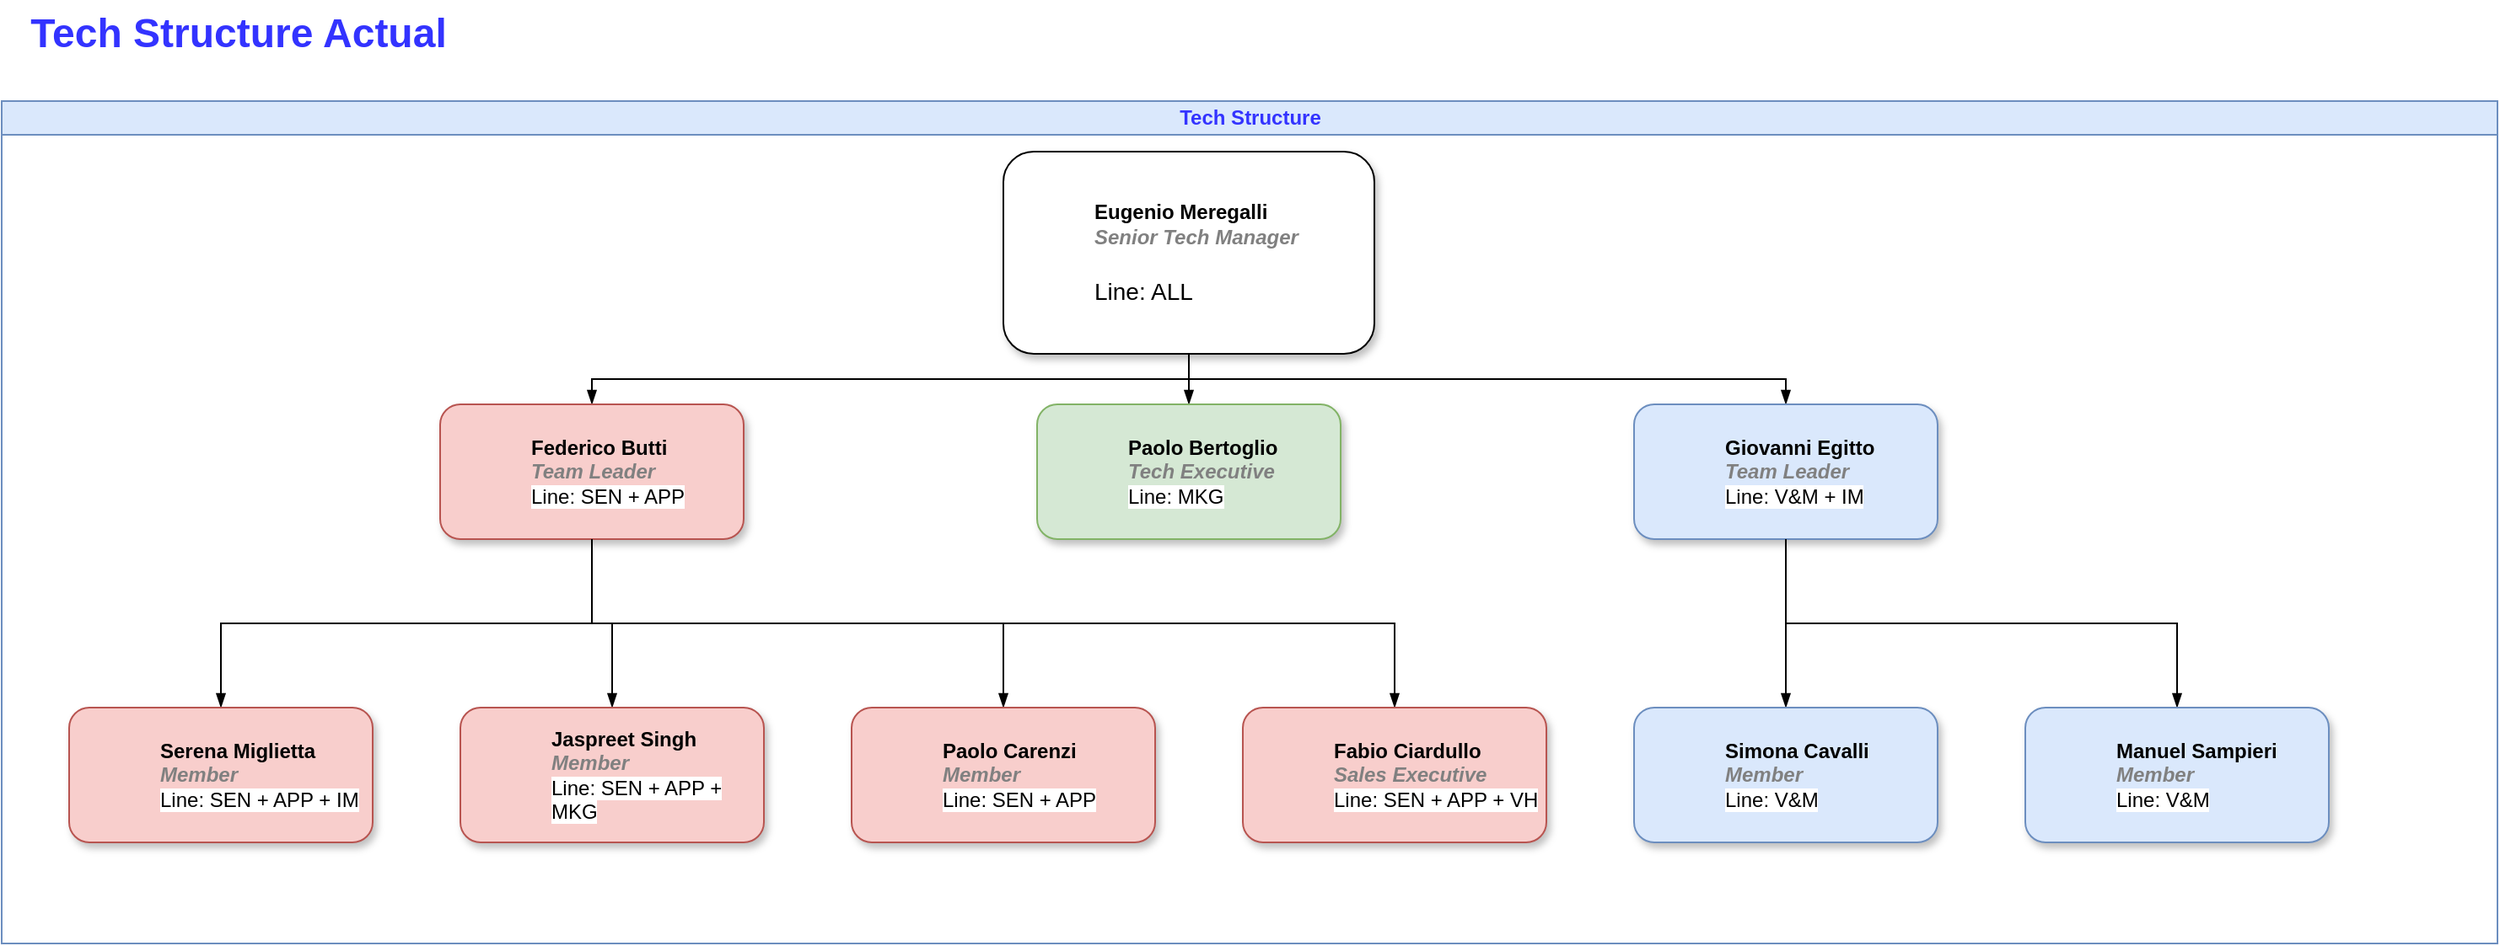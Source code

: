 <mxfile version="20.0.4" type="github" pages="4">
  <diagram id="prtHgNgQTEPvFCAcTncT" name="AS IS">
    <mxGraphModel dx="1662" dy="754" grid="1" gridSize="10" guides="1" tooltips="1" connect="1" arrows="1" fold="1" page="1" pageScale="1" pageWidth="827" pageHeight="1169" math="0" shadow="0">
      <root>
        <mxCell id="0" />
        <mxCell id="1" parent="0" />
        <mxCell id="dNxyNK7c78bLwvsdeMH5-11" value="Tech Structure" style="swimlane;html=1;startSize=20;horizontal=1;containerType=tree;glass=0;fillColor=#dae8fc;strokeColor=#6c8ebf;fontColor=#3333FF;" parent="1" vertex="1">
          <mxGeometry x="30" y="80" width="1480" height="500" as="geometry" />
        </mxCell>
        <UserObject label="%name%&lt;br&gt;&lt;i style=&quot;color: gray&quot;&gt;%position%&lt;br&gt;&lt;/i&gt;&lt;span style=&quot;font-family: , &amp;#34;blinkmacsystemfont&amp;#34; , &amp;#34;segoe ui variable&amp;#34; , &amp;#34;segoe ui&amp;#34; , , , &amp;#34;helvetica&amp;#34; , &amp;#34;arial&amp;#34; , sans-serif , &amp;#34;apple color emoji&amp;#34; , &amp;#34;segoe ui emoji&amp;#34; ; font-size: 14px ; font-weight: 400 ; background-color: rgb(255 , 255 , 255)&quot;&gt;&lt;br&gt;Line: %SupportLine%&lt;/span&gt;" name="Eugenio Meregalli" position="Senior Tech Manager" location="TECH" email="" placeholders="1" link="" SupportLine="ALL" id="dNxyNK7c78bLwvsdeMH5-12">
          <mxCell style="label;whiteSpace=wrap;html=1;rounded=1;glass=0;treeMoving=1;treeFolding=1;shadow=1;" parent="dNxyNK7c78bLwvsdeMH5-11" vertex="1">
            <mxGeometry x="594" y="30" width="220" height="120" as="geometry" />
          </mxCell>
        </UserObject>
        <mxCell id="dNxyNK7c78bLwvsdeMH5-13" value="" style="endArrow=blockThin;endFill=1;fontSize=11;edgeStyle=elbowEdgeStyle;elbow=vertical;rounded=0;" parent="dNxyNK7c78bLwvsdeMH5-11" source="dNxyNK7c78bLwvsdeMH5-12" target="dNxyNK7c78bLwvsdeMH5-14" edge="1">
          <mxGeometry relative="1" as="geometry" />
        </mxCell>
        <UserObject label="%name%&lt;br&gt;&lt;i style=&quot;color: gray&quot;&gt;%position%&lt;br&gt;&lt;/i&gt;&lt;font style=&quot;font-size: 12px&quot;&gt;&lt;span style=&quot;font-weight: 400 ; background-color: rgb(255 , 255 , 255)&quot;&gt;Line: &lt;/span&gt;&lt;span style=&quot;font-weight: 400 ; background-color: rgb(255 , 255 , 255)&quot;&gt;&lt;font style=&quot;font-size: 12px&quot;&gt;%SupportLine%&lt;/font&gt;&lt;/span&gt;&lt;/font&gt;" name="Federico Butti" position="Team Leader" location="TECH" email="" link="" SupportLine="SEN + APP" placeholders="1" id="dNxyNK7c78bLwvsdeMH5-14">
          <mxCell style="label;whiteSpace=wrap;html=1;rounded=1;glass=0;treeFolding=1;treeMoving=1;fillColor=#f8cecc;strokeColor=#b85450;shadow=1;" parent="dNxyNK7c78bLwvsdeMH5-11" vertex="1">
            <mxGeometry x="260" y="180" width="180" height="80" as="geometry" />
          </mxCell>
        </UserObject>
        <mxCell id="dNxyNK7c78bLwvsdeMH5-15" value="" style="endArrow=blockThin;endFill=1;fontSize=11;edgeStyle=elbowEdgeStyle;elbow=vertical;rounded=0;" parent="dNxyNK7c78bLwvsdeMH5-11" source="dNxyNK7c78bLwvsdeMH5-12" target="dNxyNK7c78bLwvsdeMH5-16" edge="1">
          <mxGeometry relative="1" as="geometry" />
        </mxCell>
        <UserObject label="%name%&lt;br&gt;&lt;i style=&quot;color: gray&quot;&gt;%position%&lt;br&gt;&lt;/i&gt;&lt;span style=&quot;font-weight: 400 ; background-color: rgb(255 , 255 , 255)&quot;&gt;Line:&amp;nbsp;&lt;/span&gt;&lt;span style=&quot;font-weight: 400 ; background-color: rgb(255 , 255 , 255)&quot;&gt;%SupportLine%&lt;/span&gt;" name="Giovanni Egitto" position="Team Leader" location="TECH" email="" link="" SupportLine="V&amp;M + IM" placeholders="1" id="dNxyNK7c78bLwvsdeMH5-16">
          <mxCell style="label;whiteSpace=wrap;html=1;rounded=1;glass=0;treeFolding=1;treeMoving=1;fillColor=#dae8fc;strokeColor=#6c8ebf;shadow=1;" parent="dNxyNK7c78bLwvsdeMH5-11" vertex="1">
            <mxGeometry x="968" y="180" width="180" height="80" as="geometry" />
          </mxCell>
        </UserObject>
        <mxCell id="dNxyNK7c78bLwvsdeMH5-17" value="" style="endArrow=blockThin;endFill=1;fontSize=11;edgeStyle=elbowEdgeStyle;elbow=vertical;rounded=0;" parent="dNxyNK7c78bLwvsdeMH5-11" source="dNxyNK7c78bLwvsdeMH5-12" target="dNxyNK7c78bLwvsdeMH5-18" edge="1">
          <mxGeometry relative="1" as="geometry" />
        </mxCell>
        <UserObject label="%name%&lt;br&gt;&lt;i style=&quot;color: gray&quot;&gt;%position%&lt;br&gt;&lt;/i&gt;&lt;span style=&quot;font-weight: 400 ; background-color: rgb(255 , 255 , 255)&quot;&gt;Line:&amp;nbsp;&lt;/span&gt;&lt;span style=&quot;font-weight: 400 ; background-color: rgb(255 , 255 , 255)&quot;&gt;%SupportLine%&lt;/span&gt;" name="Paolo Bertoglio" position="Tech Executive" location="TECH" email="" link="" SupportLine="MKG" placeholders="1" id="dNxyNK7c78bLwvsdeMH5-18">
          <mxCell style="label;whiteSpace=wrap;html=1;rounded=1;glass=0;fillColor=#d5e8d4;strokeColor=#82b366;shadow=1;" parent="dNxyNK7c78bLwvsdeMH5-11" vertex="1">
            <mxGeometry x="614" y="180" width="180" height="80" as="geometry" />
          </mxCell>
        </UserObject>
        <mxCell id="CyeVb8oGlmXGPLL4Kh8z-4" value="" style="endArrow=blockThin;endFill=1;fontSize=11;edgeStyle=elbowEdgeStyle;elbow=vertical;rounded=0;" parent="dNxyNK7c78bLwvsdeMH5-11" source="dNxyNK7c78bLwvsdeMH5-14" target="CyeVb8oGlmXGPLL4Kh8z-5" edge="1">
          <mxGeometry relative="1" as="geometry">
            <mxPoint x="410" y="230" as="sourcePoint" />
          </mxGeometry>
        </mxCell>
        <UserObject label="%name%&lt;br&gt;&lt;i style=&quot;color: gray&quot;&gt;%position%&lt;br&gt;&lt;/i&gt;&lt;font style=&quot;font-size: 12px&quot;&gt;&lt;span style=&quot;font-weight: 400 ; background-color: rgb(255 , 255 , 255)&quot;&gt;Line: &lt;/span&gt;&lt;span style=&quot;font-weight: 400 ; background-color: rgb(255 , 255 , 255)&quot;&gt;&lt;font style=&quot;font-size: 12px&quot;&gt;%SupportLine%&lt;/font&gt;&lt;/span&gt;&lt;/font&gt;" name="Jaspreet Singh" position="Member" location="TECH" email="" link="" SupportLine="SEN + APP + MKG" placeholders="1" id="CyeVb8oGlmXGPLL4Kh8z-5">
          <mxCell style="label;whiteSpace=wrap;html=1;rounded=1;glass=0;treeFolding=1;treeMoving=1;fillColor=#f8cecc;strokeColor=#b85450;shadow=1;" parent="dNxyNK7c78bLwvsdeMH5-11" vertex="1">
            <mxGeometry x="272" y="360" width="180" height="80" as="geometry" />
          </mxCell>
        </UserObject>
        <mxCell id="CyeVb8oGlmXGPLL4Kh8z-6" value="" style="endArrow=blockThin;endFill=1;fontSize=11;edgeStyle=elbowEdgeStyle;elbow=vertical;rounded=0;" parent="dNxyNK7c78bLwvsdeMH5-11" source="dNxyNK7c78bLwvsdeMH5-14" target="CyeVb8oGlmXGPLL4Kh8z-7" edge="1">
          <mxGeometry relative="1" as="geometry">
            <mxPoint x="410" y="230" as="sourcePoint" />
          </mxGeometry>
        </mxCell>
        <UserObject label="%name%&lt;br&gt;&lt;i style=&quot;color: gray&quot;&gt;%position%&lt;br&gt;&lt;/i&gt;&lt;font style=&quot;font-size: 12px&quot;&gt;&lt;span style=&quot;font-weight: 400 ; background-color: rgb(255 , 255 , 255)&quot;&gt;Line: &lt;/span&gt;&lt;span style=&quot;font-weight: 400 ; background-color: rgb(255 , 255 , 255)&quot;&gt;&lt;font style=&quot;font-size: 12px&quot;&gt;%SupportLine%&lt;/font&gt;&lt;/span&gt;&lt;/font&gt;" name="Serena Miglietta" position="Member" location="TECH" email="" link="" SupportLine="SEN + APP + IM" placeholders="1" id="CyeVb8oGlmXGPLL4Kh8z-7">
          <mxCell style="label;whiteSpace=wrap;html=1;rounded=1;glass=0;treeFolding=1;treeMoving=1;fillColor=#f8cecc;strokeColor=#b85450;shadow=1;" parent="dNxyNK7c78bLwvsdeMH5-11" vertex="1">
            <mxGeometry x="40" y="360" width="180" height="80" as="geometry" />
          </mxCell>
        </UserObject>
        <mxCell id="CyeVb8oGlmXGPLL4Kh8z-12" value="" style="endArrow=blockThin;endFill=1;fontSize=11;edgeStyle=elbowEdgeStyle;elbow=vertical;rounded=0;" parent="dNxyNK7c78bLwvsdeMH5-11" source="dNxyNK7c78bLwvsdeMH5-14" target="CyeVb8oGlmXGPLL4Kh8z-13" edge="1">
          <mxGeometry relative="1" as="geometry">
            <mxPoint x="410" y="230" as="sourcePoint" />
          </mxGeometry>
        </mxCell>
        <UserObject label="%name%&lt;br&gt;&lt;i style=&quot;color: gray&quot;&gt;%position%&lt;br&gt;&lt;/i&gt;&lt;font style=&quot;font-size: 12px&quot;&gt;&lt;span style=&quot;font-weight: 400 ; background-color: rgb(255 , 255 , 255)&quot;&gt;Line: &lt;/span&gt;&lt;span style=&quot;font-weight: 400 ; background-color: rgb(255 , 255 , 255)&quot;&gt;&lt;font style=&quot;font-size: 12px&quot;&gt;%SupportLine%&lt;/font&gt;&lt;/span&gt;&lt;/font&gt;" name="Paolo Carenzi" position="Member" location="TECH" email="" link="" SupportLine="SEN + APP" placeholders="1" id="CyeVb8oGlmXGPLL4Kh8z-13">
          <mxCell style="label;whiteSpace=wrap;html=1;rounded=1;glass=0;treeFolding=1;treeMoving=1;fillColor=#f8cecc;strokeColor=#b85450;shadow=1;" parent="dNxyNK7c78bLwvsdeMH5-11" vertex="1">
            <mxGeometry x="504" y="360" width="180" height="80" as="geometry" />
          </mxCell>
        </UserObject>
        <mxCell id="CyeVb8oGlmXGPLL4Kh8z-14" value="" style="endArrow=blockThin;endFill=1;fontSize=11;edgeStyle=elbowEdgeStyle;elbow=vertical;rounded=0;" parent="dNxyNK7c78bLwvsdeMH5-11" source="dNxyNK7c78bLwvsdeMH5-14" target="CyeVb8oGlmXGPLL4Kh8z-15" edge="1">
          <mxGeometry relative="1" as="geometry">
            <mxPoint x="410" y="230" as="sourcePoint" />
          </mxGeometry>
        </mxCell>
        <UserObject label="%name%&lt;br&gt;&lt;i style=&quot;color: gray&quot;&gt;%position%&lt;br&gt;&lt;/i&gt;&lt;font style=&quot;font-size: 12px&quot;&gt;&lt;span style=&quot;font-weight: 400 ; background-color: rgb(255 , 255 , 255)&quot;&gt;Line: &lt;/span&gt;&lt;span style=&quot;font-weight: 400 ; background-color: rgb(255 , 255 , 255)&quot;&gt;&lt;font style=&quot;font-size: 12px&quot;&gt;%SupportLine%&lt;/font&gt;&lt;/span&gt;&lt;/font&gt;" name="Fabio Ciardullo" position="Sales Executive" location="TECH" email="" link="" SupportLine="SEN + APP + VH" placeholders="1" id="CyeVb8oGlmXGPLL4Kh8z-15">
          <mxCell style="label;whiteSpace=wrap;html=1;rounded=1;glass=0;treeFolding=1;treeMoving=1;fillColor=#f8cecc;strokeColor=#b85450;shadow=1;" parent="dNxyNK7c78bLwvsdeMH5-11" vertex="1">
            <mxGeometry x="736" y="360" width="180" height="80" as="geometry" />
          </mxCell>
        </UserObject>
        <mxCell id="CyeVb8oGlmXGPLL4Kh8z-16" value="" style="endArrow=blockThin;endFill=1;fontSize=11;edgeStyle=elbowEdgeStyle;elbow=vertical;rounded=0;" parent="dNxyNK7c78bLwvsdeMH5-11" source="dNxyNK7c78bLwvsdeMH5-16" target="CyeVb8oGlmXGPLL4Kh8z-17" edge="1">
          <mxGeometry relative="1" as="geometry">
            <mxPoint x="410" y="230" as="sourcePoint" />
          </mxGeometry>
        </mxCell>
        <UserObject label="%name%&lt;br&gt;&lt;i style=&quot;color: gray&quot;&gt;%position%&lt;br&gt;&lt;/i&gt;&lt;span style=&quot;font-weight: 400 ; background-color: rgb(255 , 255 , 255)&quot;&gt;Line:&amp;nbsp;&lt;/span&gt;&lt;span style=&quot;font-weight: 400 ; background-color: rgb(255 , 255 , 255)&quot;&gt;%SupportLine%&lt;/span&gt;" name="Simona Cavalli" position="Member" location="TECH" email="" link="" SupportLine="V&amp;M" placeholders="1" id="CyeVb8oGlmXGPLL4Kh8z-17">
          <mxCell style="label;whiteSpace=wrap;html=1;rounded=1;glass=0;treeFolding=1;treeMoving=1;fillColor=#dae8fc;strokeColor=#6c8ebf;shadow=1;" parent="dNxyNK7c78bLwvsdeMH5-11" vertex="1">
            <mxGeometry x="968" y="360" width="180" height="80" as="geometry" />
          </mxCell>
        </UserObject>
        <mxCell id="CyeVb8oGlmXGPLL4Kh8z-18" value="" style="endArrow=blockThin;endFill=1;fontSize=11;edgeStyle=elbowEdgeStyle;elbow=vertical;rounded=0;" parent="dNxyNK7c78bLwvsdeMH5-11" source="dNxyNK7c78bLwvsdeMH5-16" target="CyeVb8oGlmXGPLL4Kh8z-19" edge="1">
          <mxGeometry relative="1" as="geometry">
            <mxPoint x="410" y="230" as="sourcePoint" />
          </mxGeometry>
        </mxCell>
        <UserObject label="%name%&lt;br&gt;&lt;i style=&quot;color: gray&quot;&gt;%position%&lt;br&gt;&lt;/i&gt;&lt;span style=&quot;font-weight: 400 ; background-color: rgb(255 , 255 , 255)&quot;&gt;Line:&amp;nbsp;&lt;/span&gt;&lt;span style=&quot;font-weight: 400 ; background-color: rgb(255 , 255 , 255)&quot;&gt;%SupportLine%&lt;/span&gt;" name="Manuel Sampieri" position="Member" location="TECH" email="" link="" SupportLine="V&amp;M" placeholders="1" id="CyeVb8oGlmXGPLL4Kh8z-19">
          <mxCell style="label;whiteSpace=wrap;html=1;rounded=1;glass=0;treeFolding=1;treeMoving=1;fillColor=#dae8fc;strokeColor=#6c8ebf;shadow=1;" parent="dNxyNK7c78bLwvsdeMH5-11" vertex="1">
            <mxGeometry x="1200" y="360" width="180" height="80" as="geometry" />
          </mxCell>
        </UserObject>
        <mxCell id="AqGIjzgZNf6zK04oClPv-1" value="Tech Structure Actual" style="text;strokeColor=none;fillColor=none;html=1;fontSize=24;fontStyle=1;verticalAlign=middle;align=center;fontColor=#3333FF;" parent="1" vertex="1">
          <mxGeometry x="50" y="20" width="240" height="40" as="geometry" />
        </mxCell>
      </root>
    </mxGraphModel>
  </diagram>
  <diagram name="January - 2021" id="NrDLZkLGvLAbwCEVd1RV">
    <mxGraphModel dx="1422" dy="762" grid="1" gridSize="10" guides="1" tooltips="1" connect="1" arrows="1" fold="1" page="1" pageScale="1.5" pageWidth="1654" pageHeight="1169" math="0" shadow="0">
      <root>
        <mxCell id="oaNLqm6Id40AhQp7kfjO-0" />
        <mxCell id="oaNLqm6Id40AhQp7kfjO-1" parent="oaNLqm6Id40AhQp7kfjO-0" />
        <mxCell id="oaNLqm6Id40AhQp7kfjO-2" value="Tech Structure" style="swimlane;html=1;startSize=20;horizontal=1;containerType=tree;glass=0;fillColor=#dae8fc;strokeColor=#6c8ebf;" parent="oaNLqm6Id40AhQp7kfjO-1" vertex="1">
          <mxGeometry x="40" y="85" width="2100" height="665" as="geometry">
            <mxRectangle x="30" y="85" width="120" height="20" as="alternateBounds" />
          </mxGeometry>
        </mxCell>
        <UserObject label="%name%&lt;br&gt;&lt;i style=&quot;color: gray&quot;&gt;%position%&lt;br&gt;&lt;/i&gt;&lt;span style=&quot;font-family: , &amp;#34;blinkmacsystemfont&amp;#34; , &amp;#34;segoe ui variable&amp;#34; , &amp;#34;segoe ui&amp;#34; , , , &amp;#34;helvetica&amp;#34; , &amp;#34;arial&amp;#34; , sans-serif , &amp;#34;apple color emoji&amp;#34; , &amp;#34;segoe ui emoji&amp;#34; ; font-size: 14px ; font-weight: 400 ; background-color: rgb(255 , 255 , 255)&quot;&gt;&lt;br&gt;Line: %SupportLine%&lt;/span&gt;" name="Eugenio Meregalli" position="Senior Tech Manager" location="TECH" email="" placeholders="1" link="" SupportLine="ALL" id="oaNLqm6Id40AhQp7kfjO-3">
          <mxCell style="label;whiteSpace=wrap;html=1;rounded=1;glass=0;treeMoving=1;treeFolding=1;shadow=1;" parent="oaNLqm6Id40AhQp7kfjO-2" vertex="1">
            <mxGeometry x="845" y="45" width="220" height="120" as="geometry" />
          </mxCell>
        </UserObject>
        <mxCell id="oaNLqm6Id40AhQp7kfjO-4" value="" style="endArrow=blockThin;endFill=1;fontSize=11;edgeStyle=elbowEdgeStyle;elbow=vertical;rounded=0;" parent="oaNLqm6Id40AhQp7kfjO-2" source="oaNLqm6Id40AhQp7kfjO-3" target="oaNLqm6Id40AhQp7kfjO-5" edge="1">
          <mxGeometry relative="1" as="geometry" />
        </mxCell>
        <UserObject label="%name%&lt;br&gt;&lt;i style=&quot;color: gray&quot;&gt;%position%&lt;br&gt;&lt;/i&gt;&lt;font style=&quot;font-size: 12px&quot;&gt;&lt;span style=&quot;font-weight: 400 ; background-color: rgb(255 , 255 , 255)&quot;&gt;Line: &lt;/span&gt;&lt;span style=&quot;font-weight: 400 ; background-color: rgb(255 , 255 , 255)&quot;&gt;&lt;font style=&quot;font-size: 12px&quot;&gt;%SupportLine%&lt;/font&gt;&lt;/span&gt;&lt;/font&gt;" name="Federico Butti" position="Team Leader" location="TECH" email="" link="" SupportLine="SEN + APP" placeholders="1" id="oaNLqm6Id40AhQp7kfjO-5">
          <mxCell style="label;whiteSpace=wrap;html=1;rounded=1;glass=0;treeFolding=1;treeMoving=1;fillColor=#f8cecc;strokeColor=#b85450;shadow=1;" parent="oaNLqm6Id40AhQp7kfjO-2" vertex="1">
            <mxGeometry x="390" y="205" width="180" height="80" as="geometry" />
          </mxCell>
        </UserObject>
        <mxCell id="oaNLqm6Id40AhQp7kfjO-6" value="" style="endArrow=blockThin;endFill=1;fontSize=11;edgeStyle=elbowEdgeStyle;elbow=vertical;rounded=0;" parent="oaNLqm6Id40AhQp7kfjO-2" source="oaNLqm6Id40AhQp7kfjO-3" target="oaNLqm6Id40AhQp7kfjO-7" edge="1">
          <mxGeometry relative="1" as="geometry" />
        </mxCell>
        <mxCell id="OHJS_ohoaWlkK6GeMSMR-2" style="edgeStyle=orthogonalEdgeStyle;rounded=0;orthogonalLoop=1;jettySize=auto;html=1;exitX=0.5;exitY=1;exitDx=0;exitDy=0;entryX=0.5;entryY=0;entryDx=0;entryDy=0;" parent="oaNLqm6Id40AhQp7kfjO-2" source="oaNLqm6Id40AhQp7kfjO-7" target="OHJS_ohoaWlkK6GeMSMR-1" edge="1">
          <mxGeometry relative="1" as="geometry" />
        </mxCell>
        <mxCell id="OHJS_ohoaWlkK6GeMSMR-3" style="edgeStyle=orthogonalEdgeStyle;rounded=0;orthogonalLoop=1;jettySize=auto;html=1;" parent="oaNLqm6Id40AhQp7kfjO-2" source="oaNLqm6Id40AhQp7kfjO-7" target="OHJS_ohoaWlkK6GeMSMR-0" edge="1">
          <mxGeometry relative="1" as="geometry" />
        </mxCell>
        <UserObject label="%name%&lt;br&gt;&lt;i style=&quot;color: gray&quot;&gt;%position%&lt;br&gt;&lt;/i&gt;&lt;span style=&quot;font-weight: 400 ; background-color: rgb(255 , 255 , 255)&quot;&gt;Line:&amp;nbsp;&lt;/span&gt;&lt;span style=&quot;font-weight: 400 ; background-color: rgb(255 , 255 , 255)&quot;&gt;%SupportLine%&lt;/span&gt;" name="Giovanni Egitto" position="Team Leader" location="TECH" email="" link="" SupportLine="V&amp;M + IM" placeholders="1" id="oaNLqm6Id40AhQp7kfjO-7">
          <mxCell style="label;whiteSpace=wrap;html=1;rounded=1;glass=0;treeFolding=1;treeMoving=1;fillColor=#dae8fc;strokeColor=#6c8ebf;shadow=1;" parent="oaNLqm6Id40AhQp7kfjO-2" vertex="1">
            <mxGeometry x="1220" y="205" width="180" height="80" as="geometry" />
          </mxCell>
        </UserObject>
        <mxCell id="oaNLqm6Id40AhQp7kfjO-8" value="" style="endArrow=blockThin;endFill=1;fontSize=11;edgeStyle=elbowEdgeStyle;elbow=vertical;rounded=0;" parent="oaNLqm6Id40AhQp7kfjO-2" source="oaNLqm6Id40AhQp7kfjO-3" target="oaNLqm6Id40AhQp7kfjO-9" edge="1">
          <mxGeometry relative="1" as="geometry" />
        </mxCell>
        <UserObject label="%name%&lt;br&gt;&lt;i style=&quot;color: gray&quot;&gt;%position%&lt;br&gt;&lt;/i&gt;&lt;span style=&quot;font-weight: 400 ; background-color: rgb(255 , 255 , 255)&quot;&gt;Line:&amp;nbsp;&lt;/span&gt;&lt;span style=&quot;font-weight: 400 ; background-color: rgb(255 , 255 , 255)&quot;&gt;%SupportLine%&lt;/span&gt;" name="Paolo Bertoglio" position="Tech Executive" location="TECH" email="" link="" SupportLine="MKG" placeholders="1" id="oaNLqm6Id40AhQp7kfjO-9">
          <mxCell style="label;whiteSpace=wrap;html=1;rounded=1;glass=0;fillColor=#d5e8d4;strokeColor=#82b366;shadow=1;" parent="oaNLqm6Id40AhQp7kfjO-2" vertex="1">
            <mxGeometry x="865" y="335" width="180" height="80" as="geometry" />
          </mxCell>
        </UserObject>
        <mxCell id="oaNLqm6Id40AhQp7kfjO-10" value="" style="endArrow=blockThin;endFill=1;fontSize=11;edgeStyle=elbowEdgeStyle;elbow=vertical;rounded=0;" parent="oaNLqm6Id40AhQp7kfjO-2" source="oaNLqm6Id40AhQp7kfjO-5" target="oaNLqm6Id40AhQp7kfjO-11" edge="1">
          <mxGeometry relative="1" as="geometry">
            <mxPoint x="410" y="230" as="sourcePoint" />
          </mxGeometry>
        </mxCell>
        <UserObject label="%name%&lt;br&gt;&lt;i style=&quot;color: gray&quot;&gt;%position%&lt;br&gt;&lt;/i&gt;&lt;font style=&quot;font-size: 12px&quot;&gt;&lt;span style=&quot;font-weight: 400 ; background-color: rgb(255 , 255 , 255)&quot;&gt;Line: &lt;/span&gt;&lt;span style=&quot;font-weight: 400 ; background-color: rgb(255 , 255 , 255)&quot;&gt;&lt;font style=&quot;font-size: 12px&quot;&gt;%SupportLine%&lt;/font&gt;&lt;/span&gt;&lt;/font&gt;" name="Jaspreet Singh" position="Member" location="TECH" email="" link="" SupportLine="APPLI + AUTO" placeholders="1" id="oaNLqm6Id40AhQp7kfjO-11">
          <mxCell style="label;whiteSpace=wrap;html=1;rounded=1;glass=0;treeFolding=1;treeMoving=1;fillColor=#f8cecc;strokeColor=#b85450;shadow=1;" parent="oaNLqm6Id40AhQp7kfjO-2" vertex="1">
            <mxGeometry x="450" y="555" width="180" height="80" as="geometry" />
          </mxCell>
        </UserObject>
        <mxCell id="oaNLqm6Id40AhQp7kfjO-12" value="" style="endArrow=blockThin;endFill=1;fontSize=11;edgeStyle=elbowEdgeStyle;elbow=vertical;rounded=0;exitX=0.5;exitY=1;exitDx=0;exitDy=0;" parent="oaNLqm6Id40AhQp7kfjO-2" source="oaNLqm6Id40AhQp7kfjO-5" target="oaNLqm6Id40AhQp7kfjO-13" edge="1">
          <mxGeometry relative="1" as="geometry">
            <mxPoint x="410" y="230" as="sourcePoint" />
          </mxGeometry>
        </mxCell>
        <UserObject label="%name%&lt;br&gt;&lt;i style=&quot;color: gray&quot;&gt;%position%&lt;br&gt;&lt;/i&gt;&lt;font style=&quot;font-size: 12px&quot;&gt;&lt;span style=&quot;font-weight: 400 ; background-color: rgb(255 , 255 , 255)&quot;&gt;Line: &lt;/span&gt;&lt;span style=&quot;font-weight: 400 ; background-color: rgb(255 , 255 , 255)&quot;&gt;&lt;font style=&quot;font-size: 12px&quot;&gt;%SupportLine%&lt;/font&gt;&lt;/span&gt;&lt;/font&gt;" name="Serena Miglietta" position="Member" location="TECH" email="" link="" SupportLine="SEN + APP" placeholders="1" id="oaNLqm6Id40AhQp7kfjO-13">
          <mxCell style="label;whiteSpace=wrap;html=1;rounded=1;glass=0;treeFolding=1;treeMoving=1;fillColor=#f8cecc;strokeColor=#b85450;shadow=1;" parent="oaNLqm6Id40AhQp7kfjO-2" vertex="1">
            <mxGeometry x="30" y="555" width="180" height="80" as="geometry" />
          </mxCell>
        </UserObject>
        <mxCell id="oaNLqm6Id40AhQp7kfjO-14" value="" style="endArrow=blockThin;endFill=1;fontSize=11;edgeStyle=elbowEdgeStyle;elbow=vertical;rounded=0;exitX=0.5;exitY=1;exitDx=0;exitDy=0;" parent="oaNLqm6Id40AhQp7kfjO-2" source="oaNLqm6Id40AhQp7kfjO-5" target="oaNLqm6Id40AhQp7kfjO-15" edge="1">
          <mxGeometry relative="1" as="geometry">
            <mxPoint x="410" y="230" as="sourcePoint" />
          </mxGeometry>
        </mxCell>
        <UserObject label="%name%&lt;br&gt;&lt;i style=&quot;color: gray&quot;&gt;%position%&lt;br&gt;&lt;/i&gt;&lt;font style=&quot;font-size: 12px&quot;&gt;&lt;span style=&quot;font-weight: 400 ; background-color: rgb(255 , 255 , 255)&quot;&gt;Line: &lt;/span&gt;&lt;span style=&quot;font-weight: 400 ; background-color: rgb(255 , 255 , 255)&quot;&gt;&lt;font style=&quot;font-size: 12px&quot;&gt;%SupportLine%&lt;/font&gt;&lt;/span&gt;&lt;/font&gt;" name="Paolo Carenzi" position="Member" location="TECH" email="" link="" SupportLine="SEN + APP" placeholders="1" id="oaNLqm6Id40AhQp7kfjO-15">
          <mxCell style="label;whiteSpace=wrap;html=1;rounded=1;glass=0;treeFolding=1;treeMoving=1;fillColor=#f8cecc;strokeColor=#b85450;shadow=1;" parent="oaNLqm6Id40AhQp7kfjO-2" vertex="1">
            <mxGeometry x="239" y="555" width="180" height="80" as="geometry" />
          </mxCell>
        </UserObject>
        <mxCell id="oaNLqm6Id40AhQp7kfjO-16" value="" style="endArrow=blockThin;endFill=1;fontSize=11;edgeStyle=elbowEdgeStyle;elbow=vertical;rounded=0;" parent="oaNLqm6Id40AhQp7kfjO-2" source="oaNLqm6Id40AhQp7kfjO-5" target="oaNLqm6Id40AhQp7kfjO-17" edge="1">
          <mxGeometry relative="1" as="geometry">
            <mxPoint x="410" y="230" as="sourcePoint" />
          </mxGeometry>
        </mxCell>
        <UserObject label="%name%&lt;br&gt;&lt;i style=&quot;color: gray&quot;&gt;%position%&lt;br&gt;&lt;/i&gt;&lt;font style=&quot;font-size: 12px&quot;&gt;&lt;span style=&quot;font-weight: 400 ; background-color: rgb(255 , 255 , 255)&quot;&gt;Line: &lt;/span&gt;&lt;span style=&quot;font-weight: 400 ; background-color: rgb(255 , 255 , 255)&quot;&gt;&lt;font style=&quot;font-size: 12px&quot;&gt;%SupportLine%&lt;/font&gt;&lt;/span&gt;&lt;/font&gt;" name="Fabio Ciardullo" position="Tech Executive" location="TECH" email="" link="" SupportLine="SEN + APP + VH" placeholders="1" id="oaNLqm6Id40AhQp7kfjO-17">
          <mxCell style="label;whiteSpace=wrap;html=1;rounded=1;glass=0;treeFolding=1;treeMoving=1;fillColor=#f8cecc;strokeColor=#b85450;shadow=1;align=left;labelPosition=center;verticalLabelPosition=middle;verticalAlign=middle;spacingLeft=20;" parent="oaNLqm6Id40AhQp7kfjO-2" vertex="1">
            <mxGeometry x="685" y="553.75" width="180" height="80" as="geometry" />
          </mxCell>
        </UserObject>
        <mxCell id="oaNLqm6Id40AhQp7kfjO-18" value="" style="endArrow=blockThin;endFill=1;fontSize=11;edgeStyle=elbowEdgeStyle;elbow=vertical;rounded=0;" parent="oaNLqm6Id40AhQp7kfjO-2" source="oaNLqm6Id40AhQp7kfjO-7" target="oaNLqm6Id40AhQp7kfjO-19" edge="1">
          <mxGeometry relative="1" as="geometry">
            <mxPoint x="410" y="230" as="sourcePoint" />
          </mxGeometry>
        </mxCell>
        <UserObject label="%name%&lt;br&gt;&lt;i style=&quot;color: gray&quot;&gt;%position%&lt;br&gt;&lt;/i&gt;&lt;span style=&quot;font-weight: 400 ; background-color: rgb(255 , 255 , 255)&quot;&gt;Line:&amp;nbsp;&lt;/span&gt;&lt;span style=&quot;font-weight: 400 ; background-color: rgb(255 , 255 , 255)&quot;&gt;%SupportLine%&lt;/span&gt;" name="Simona Cavalli" position="Member" location="TECH" email="" link="" SupportLine="Vision + HPM" placeholders="1" id="oaNLqm6Id40AhQp7kfjO-19">
          <mxCell style="label;whiteSpace=wrap;html=1;rounded=1;glass=0;treeFolding=1;treeMoving=1;fillColor=#dae8fc;strokeColor=#6c8ebf;shadow=1;" parent="oaNLqm6Id40AhQp7kfjO-2" vertex="1">
            <mxGeometry x="1060" y="552.5" width="185" height="82.5" as="geometry" />
          </mxCell>
        </UserObject>
        <UserObject label="%name%&lt;br&gt;&lt;i style=&quot;color: gray&quot;&gt;%position%&lt;br&gt;&lt;/i&gt;&lt;span style=&quot;font-weight: 400 ; background-color: rgb(255 , 255 , 255)&quot;&gt;Line:&amp;nbsp;&lt;/span&gt;&lt;span style=&quot;font-weight: 400 ; background-color: rgb(255 , 255 , 255)&quot;&gt;%SupportLine%&lt;/span&gt;" name="Manuel Sampieri" position="Member" location="TECH" email="" link="" SupportLine="Vision" placeholders="1" id="oaNLqm6Id40AhQp7kfjO-21">
          <mxCell style="label;whiteSpace=wrap;html=1;rounded=1;glass=0;treeFolding=1;treeMoving=1;fillColor=#dae8fc;strokeColor=#6c8ebf;shadow=1;" parent="oaNLqm6Id40AhQp7kfjO-2" vertex="1">
            <mxGeometry x="1283" y="555" width="180" height="80" as="geometry" />
          </mxCell>
        </UserObject>
        <mxCell id="mylN2vnGyu_a2ICeeERr-9" style="edgeStyle=orthogonalEdgeStyle;rounded=0;orthogonalLoop=1;jettySize=auto;html=1;fontSize=12;exitX=0.5;exitY=1;exitDx=0;exitDy=0;" parent="oaNLqm6Id40AhQp7kfjO-2" source="oaNLqm6Id40AhQp7kfjO-7" target="oaNLqm6Id40AhQp7kfjO-21" edge="1">
          <mxGeometry relative="1" as="geometry" />
        </mxCell>
        <UserObject label="%name%&lt;br&gt;&lt;i style=&quot;color: gray&quot;&gt;%position%&lt;br&gt;&lt;/i&gt;&lt;span style=&quot;font-weight: 400 ; background-color: rgb(255 , 255 , 255)&quot;&gt;Line:&amp;nbsp;&lt;/span&gt;&lt;span style=&quot;font-weight: 400 ; background-color: rgb(255 , 255 , 255)&quot;&gt;%SupportLine%&lt;/span&gt;" name="New" position="Member" location="TECH" email="" link="" SupportLine="Vision" placeholders="1" id="OHJS_ohoaWlkK6GeMSMR-0">
          <mxCell style="label;whiteSpace=wrap;html=1;rounded=1;glass=0;treeFolding=1;treeMoving=1;fillColor=#fff2cc;strokeColor=#d6b656;shadow=1;fontColor=#000000;" parent="oaNLqm6Id40AhQp7kfjO-2" vertex="1">
            <mxGeometry x="1700" y="555" width="180" height="80" as="geometry" />
          </mxCell>
        </UserObject>
        <UserObject label="%name%&lt;br&gt;&lt;i style=&quot;color: gray&quot;&gt;%position%&lt;br&gt;&lt;/i&gt;&lt;span style=&quot;font-weight: 400 ; background-color: rgb(255 , 255 , 255)&quot;&gt;Line:&amp;nbsp;&lt;/span&gt;&lt;span style=&quot;font-weight: 400 ; background-color: rgb(255 , 255 , 255)&quot;&gt;%SupportLine%&lt;/span&gt;" name="New" position="Member" location="TECH" email="" link="" SupportLine="Vision" placeholders="1" id="OHJS_ohoaWlkK6GeMSMR-1">
          <mxCell style="label;whiteSpace=wrap;html=1;rounded=1;glass=0;treeFolding=1;treeMoving=1;fillColor=#fff2cc;strokeColor=#d6b656;shadow=1;fontColor=#000000;" parent="oaNLqm6Id40AhQp7kfjO-2" vertex="1">
            <mxGeometry x="1500" y="555" width="180" height="80" as="geometry" />
          </mxCell>
        </UserObject>
        <mxCell id="qdMh3dPk9ewnLGr1pGxn-0" value="Tech Structure idea" style="text;strokeColor=none;fillColor=none;html=1;fontSize=24;fontStyle=1;verticalAlign=middle;align=center;fontColor=#3333FF;" parent="oaNLqm6Id40AhQp7kfjO-1" vertex="1">
          <mxGeometry x="50" y="20" width="240" height="40" as="geometry" />
        </mxCell>
        <UserObject label="%name%&lt;br&gt;&lt;i style=&quot;color: gray&quot;&gt;%position%&lt;br&gt;&lt;/i&gt;&lt;span style=&quot;font-weight: 400 ; background-color: rgb(255 , 255 , 255)&quot;&gt;Line:&amp;nbsp;&lt;/span&gt;&lt;span style=&quot;font-weight: 400 ; background-color: rgb(255 , 255 , 255)&quot;&gt;%SupportLine%&lt;/span&gt;" name="New" position="Member" location="TECH" email="" link="" SupportLine="Vision" placeholders="1" id="aGIakuPbkwi47S_4C-Ci-2">
          <mxCell style="label;whiteSpace=wrap;html=1;rounded=1;glass=0;treeFolding=1;treeMoving=1;fillColor=#fff2cc;strokeColor=#d6b656;shadow=1;fontColor=#000000;" parent="oaNLqm6Id40AhQp7kfjO-1" vertex="1">
            <mxGeometry x="1940" y="640" width="180" height="80" as="geometry" />
          </mxCell>
        </UserObject>
        <mxCell id="aGIakuPbkwi47S_4C-Ci-3" value="" style="endArrow=blockThin;endFill=1;fontSize=11;edgeStyle=elbowEdgeStyle;elbow=vertical;rounded=0;" parent="oaNLqm6Id40AhQp7kfjO-1" source="oaNLqm6Id40AhQp7kfjO-1" target="aGIakuPbkwi47S_4C-Ci-2" edge="1">
          <mxGeometry relative="1" as="geometry">
            <mxPoint x="1660" y="500" as="sourcePoint" />
            <mxPoint x="1830" y="640" as="targetPoint" />
          </mxGeometry>
        </mxCell>
        <mxCell id="aGIakuPbkwi47S_4C-Ci-6" style="edgeStyle=orthogonalEdgeStyle;rounded=0;orthogonalLoop=1;jettySize=auto;html=1;exitX=0.5;exitY=1;exitDx=0;exitDy=0;" parent="oaNLqm6Id40AhQp7kfjO-1" source="oaNLqm6Id40AhQp7kfjO-7" target="aGIakuPbkwi47S_4C-Ci-2" edge="1">
          <mxGeometry relative="1" as="geometry" />
        </mxCell>
      </root>
    </mxGraphModel>
  </diagram>
  <diagram name="FY-2022 - !H" id="ZM5fa7YmxKRSMkI19Rrs">
    <mxGraphModel dx="2062" dy="887" grid="1" gridSize="10" guides="1" tooltips="1" connect="1" arrows="1" fold="1" page="1" pageScale="1.5" pageWidth="1654" pageHeight="1169" math="0" shadow="0">
      <root>
        <mxCell id="aZdlIUR2iYrZKvGYE1C7-0" />
        <mxCell id="aZdlIUR2iYrZKvGYE1C7-1" parent="aZdlIUR2iYrZKvGYE1C7-0" />
        <mxCell id="aZdlIUR2iYrZKvGYE1C7-2" value="Tech Structure" style="swimlane;html=1;startSize=20;horizontal=1;containerType=tree;glass=0;fillColor=#dae8fc;strokeColor=#6c8ebf;" parent="aZdlIUR2iYrZKvGYE1C7-1" vertex="1">
          <mxGeometry x="60" y="110" width="2100" height="665" as="geometry">
            <mxRectangle x="30" y="85" width="120" height="20" as="alternateBounds" />
          </mxGeometry>
        </mxCell>
        <UserObject label="%name%&lt;br&gt;&lt;i style=&quot;color: gray&quot;&gt;%position%&lt;br&gt;&lt;/i&gt;&lt;span style=&quot;font-family: , &amp;#34;blinkmacsystemfont&amp;#34; , &amp;#34;segoe ui variable&amp;#34; , &amp;#34;segoe ui&amp;#34; , , , &amp;#34;helvetica&amp;#34; , &amp;#34;arial&amp;#34; , sans-serif , &amp;#34;apple color emoji&amp;#34; , &amp;#34;segoe ui emoji&amp;#34; ; font-size: 14px ; font-weight: 400 ; background-color: rgb(255 , 255 , 255)&quot;&gt;&lt;br&gt;Line: %SupportLine%&lt;/span&gt;" name="Eugenio Meregalli" position="Senior Tech Manager" location="TECH" email="" placeholders="1" link="" SupportLine="ALL" id="aZdlIUR2iYrZKvGYE1C7-3">
          <mxCell style="label;whiteSpace=wrap;html=1;rounded=1;glass=0;treeMoving=1;treeFolding=1;shadow=1;" parent="aZdlIUR2iYrZKvGYE1C7-2" vertex="1">
            <mxGeometry x="845" y="45" width="220" height="120" as="geometry" />
          </mxCell>
        </UserObject>
        <mxCell id="aZdlIUR2iYrZKvGYE1C7-4" value="" style="endArrow=blockThin;endFill=1;fontSize=11;edgeStyle=elbowEdgeStyle;elbow=vertical;rounded=0;" parent="aZdlIUR2iYrZKvGYE1C7-2" source="aZdlIUR2iYrZKvGYE1C7-3" target="aZdlIUR2iYrZKvGYE1C7-5" edge="1">
          <mxGeometry relative="1" as="geometry" />
        </mxCell>
        <UserObject label="%name%&lt;br&gt;&lt;i style=&quot;color: gray&quot;&gt;%position%&lt;br&gt;&lt;/i&gt;&lt;font style=&quot;font-size: 12px&quot;&gt;&lt;span style=&quot;font-weight: 400 ; background-color: rgb(255 , 255 , 255)&quot;&gt;Line: &lt;/span&gt;&lt;span style=&quot;font-weight: 400 ; background-color: rgb(255 , 255 , 255)&quot;&gt;&lt;font style=&quot;font-size: 12px&quot;&gt;%SupportLine%&lt;/font&gt;&lt;/span&gt;&lt;/font&gt;" name="Federico Butti" position="Team Leader" location="TECH" email="" link="" SupportLine="SEN + APP" placeholders="1" id="aZdlIUR2iYrZKvGYE1C7-5">
          <mxCell style="label;whiteSpace=wrap;html=1;rounded=1;glass=0;treeFolding=1;treeMoving=1;fillColor=#f8cecc;strokeColor=#b85450;shadow=1;" parent="aZdlIUR2iYrZKvGYE1C7-2" vertex="1">
            <mxGeometry x="390" y="205" width="180" height="80" as="geometry" />
          </mxCell>
        </UserObject>
        <mxCell id="aZdlIUR2iYrZKvGYE1C7-6" value="" style="endArrow=blockThin;endFill=1;fontSize=11;edgeStyle=elbowEdgeStyle;elbow=vertical;rounded=0;" parent="aZdlIUR2iYrZKvGYE1C7-2" source="aZdlIUR2iYrZKvGYE1C7-3" target="aZdlIUR2iYrZKvGYE1C7-9" edge="1">
          <mxGeometry relative="1" as="geometry" />
        </mxCell>
        <mxCell id="aZdlIUR2iYrZKvGYE1C7-7" style="edgeStyle=orthogonalEdgeStyle;rounded=0;orthogonalLoop=1;jettySize=auto;html=1;exitX=0.5;exitY=1;exitDx=0;exitDy=0;entryX=0.5;entryY=0;entryDx=0;entryDy=0;" parent="aZdlIUR2iYrZKvGYE1C7-2" source="aZdlIUR2iYrZKvGYE1C7-9" target="aZdlIUR2iYrZKvGYE1C7-25" edge="1">
          <mxGeometry relative="1" as="geometry" />
        </mxCell>
        <mxCell id="aZdlIUR2iYrZKvGYE1C7-8" style="edgeStyle=orthogonalEdgeStyle;rounded=0;orthogonalLoop=1;jettySize=auto;html=1;exitX=0.5;exitY=1;exitDx=0;exitDy=0;" parent="aZdlIUR2iYrZKvGYE1C7-2" source="aZdlIUR2iYrZKvGYE1C7-9" target="aZdlIUR2iYrZKvGYE1C7-24" edge="1">
          <mxGeometry relative="1" as="geometry" />
        </mxCell>
        <UserObject label="%name%&lt;br&gt;&lt;i style=&quot;color: gray&quot;&gt;%position%&lt;br&gt;&lt;/i&gt;&lt;span style=&quot;font-weight: 400 ; background-color: rgb(255 , 255 , 255)&quot;&gt;Line:&amp;nbsp;&lt;/span&gt;&lt;span style=&quot;font-weight: 400 ; background-color: rgb(255 , 255 , 255)&quot;&gt;%SupportLine%&lt;/span&gt;" name="Giovanni Egitto" position="Team Leader" location="TECH" email="" link="" SupportLine="V&amp;M + IM" placeholders="1" id="aZdlIUR2iYrZKvGYE1C7-9">
          <mxCell style="label;whiteSpace=wrap;html=1;rounded=1;glass=0;treeFolding=1;treeMoving=1;fillColor=#dae8fc;strokeColor=#6c8ebf;shadow=1;" parent="aZdlIUR2iYrZKvGYE1C7-2" vertex="1">
            <mxGeometry x="1280" y="300" width="180" height="80" as="geometry" />
          </mxCell>
        </UserObject>
        <mxCell id="aZdlIUR2iYrZKvGYE1C7-10" value="" style="endArrow=blockThin;endFill=1;fontSize=11;edgeStyle=elbowEdgeStyle;elbow=vertical;rounded=0;" parent="aZdlIUR2iYrZKvGYE1C7-2" source="aZdlIUR2iYrZKvGYE1C7-3" target="aZdlIUR2iYrZKvGYE1C7-11" edge="1">
          <mxGeometry relative="1" as="geometry" />
        </mxCell>
        <UserObject label="%name%&lt;br&gt;&lt;i style=&quot;color: gray&quot;&gt;%position%&lt;br&gt;&lt;/i&gt;&lt;span style=&quot;font-weight: 400 ; background-color: rgb(255 , 255 , 255)&quot;&gt;Line:&amp;nbsp;&lt;/span&gt;&lt;span style=&quot;font-weight: 400 ; background-color: rgb(255 , 255 , 255)&quot;&gt;%SupportLine%&lt;/span&gt;" name="Sebastiano Panfili" position="Member" location="TECH" email="" link="" SupportLine="MKG" placeholders="1" id="aZdlIUR2iYrZKvGYE1C7-11">
          <mxCell style="label;whiteSpace=wrap;html=1;rounded=1;glass=0;fillColor=#d5e8d4;strokeColor=#82b366;shadow=1;" parent="aZdlIUR2iYrZKvGYE1C7-2" vertex="1">
            <mxGeometry x="865" y="555" width="180" height="80" as="geometry" />
          </mxCell>
        </UserObject>
        <mxCell id="aZdlIUR2iYrZKvGYE1C7-12" value="" style="endArrow=blockThin;endFill=1;fontSize=11;edgeStyle=elbowEdgeStyle;elbow=vertical;rounded=0;" parent="aZdlIUR2iYrZKvGYE1C7-2" source="aZdlIUR2iYrZKvGYE1C7-5" target="aZdlIUR2iYrZKvGYE1C7-13" edge="1">
          <mxGeometry relative="1" as="geometry">
            <mxPoint x="410" y="230" as="sourcePoint" />
          </mxGeometry>
        </mxCell>
        <UserObject label="%name%&lt;br&gt;&lt;i style=&quot;color: gray&quot;&gt;%position%&lt;br&gt;&lt;/i&gt;&lt;font style=&quot;font-size: 12px&quot;&gt;&lt;span style=&quot;font-weight: 400 ; background-color: rgb(255 , 255 , 255)&quot;&gt;Line: &lt;/span&gt;&lt;span style=&quot;font-weight: 400 ; background-color: rgb(255 , 255 , 255)&quot;&gt;&lt;font style=&quot;font-size: 12px&quot;&gt;%SupportLine%&lt;/font&gt;&lt;/span&gt;&lt;/font&gt;" name="Jaspreet Singh" position="Member" location="TECH" email="" link="" SupportLine="APPLI + AUTO" placeholders="1" id="aZdlIUR2iYrZKvGYE1C7-13">
          <mxCell style="label;whiteSpace=wrap;html=1;rounded=1;glass=0;treeFolding=1;treeMoving=1;fillColor=#f8cecc;strokeColor=#b85450;shadow=1;" parent="aZdlIUR2iYrZKvGYE1C7-2" vertex="1">
            <mxGeometry x="443" y="553.75" width="180" height="80" as="geometry" />
          </mxCell>
        </UserObject>
        <mxCell id="aZdlIUR2iYrZKvGYE1C7-16" value="" style="endArrow=blockThin;endFill=1;fontSize=11;edgeStyle=elbowEdgeStyle;elbow=vertical;rounded=0;exitX=0.5;exitY=1;exitDx=0;exitDy=0;" parent="aZdlIUR2iYrZKvGYE1C7-2" source="aZdlIUR2iYrZKvGYE1C7-5" target="aZdlIUR2iYrZKvGYE1C7-17" edge="1">
          <mxGeometry relative="1" as="geometry">
            <mxPoint x="410" y="230" as="sourcePoint" />
          </mxGeometry>
        </mxCell>
        <UserObject label="%name%&lt;br&gt;&lt;i style=&quot;color: gray&quot;&gt;%position%&lt;br&gt;&lt;/i&gt;&lt;font style=&quot;font-size: 12px&quot;&gt;&lt;span style=&quot;font-weight: 400 ; background-color: rgb(255 , 255 , 255)&quot;&gt;Line: &lt;/span&gt;&lt;span style=&quot;font-weight: 400 ; background-color: rgb(255 , 255 , 255)&quot;&gt;&lt;font style=&quot;font-size: 12px&quot;&gt;%SupportLine%&lt;/font&gt;&lt;/span&gt;&lt;/font&gt;" name="Paolo Carenzi" position="Member" location="TECH" email="" link="" SupportLine="SEN + APP" placeholders="1" id="aZdlIUR2iYrZKvGYE1C7-17">
          <mxCell style="label;whiteSpace=wrap;html=1;rounded=1;glass=0;treeFolding=1;treeMoving=1;fillColor=#f8cecc;strokeColor=#b85450;shadow=1;" parent="aZdlIUR2iYrZKvGYE1C7-2" vertex="1">
            <mxGeometry x="10" y="553.75" width="180" height="80" as="geometry" />
          </mxCell>
        </UserObject>
        <mxCell id="aZdlIUR2iYrZKvGYE1C7-18" value="" style="endArrow=blockThin;endFill=1;fontSize=11;edgeStyle=elbowEdgeStyle;elbow=vertical;rounded=0;" parent="aZdlIUR2iYrZKvGYE1C7-2" source="aZdlIUR2iYrZKvGYE1C7-5" target="aZdlIUR2iYrZKvGYE1C7-19" edge="1">
          <mxGeometry relative="1" as="geometry">
            <mxPoint x="410" y="230" as="sourcePoint" />
          </mxGeometry>
        </mxCell>
        <UserObject label="%name%&lt;br&gt;&lt;i style=&quot;color: gray&quot;&gt;%position%&lt;br&gt;&lt;/i&gt;&lt;font style=&quot;font-size: 12px&quot;&gt;&lt;span style=&quot;font-weight: 400 ; background-color: rgb(255 , 255 , 255)&quot;&gt;Line: &lt;/span&gt;&lt;span style=&quot;font-weight: 400 ; background-color: rgb(255 , 255 , 255)&quot;&gt;&lt;font style=&quot;font-size: 12px&quot;&gt;%SupportLine%&lt;/font&gt;&lt;/span&gt;&lt;/font&gt;" name="Fabio Ciardullo" position="Tech Executive" location="TECH" email="" link="" SupportLine="SEN + APP + VH" placeholders="1" id="aZdlIUR2iYrZKvGYE1C7-19">
          <mxCell style="label;whiteSpace=wrap;html=1;rounded=1;glass=0;treeFolding=1;treeMoving=1;fillColor=#f8cecc;strokeColor=#b85450;shadow=1;align=left;labelPosition=center;verticalLabelPosition=middle;verticalAlign=middle;spacingLeft=20;" parent="aZdlIUR2iYrZKvGYE1C7-2" vertex="1">
            <mxGeometry x="120" y="330" width="180" height="80" as="geometry" />
          </mxCell>
        </UserObject>
        <mxCell id="aZdlIUR2iYrZKvGYE1C7-20" value="" style="endArrow=blockThin;endFill=1;fontSize=11;edgeStyle=elbowEdgeStyle;elbow=vertical;rounded=0;" parent="aZdlIUR2iYrZKvGYE1C7-2" source="aZdlIUR2iYrZKvGYE1C7-9" target="aZdlIUR2iYrZKvGYE1C7-21" edge="1">
          <mxGeometry relative="1" as="geometry">
            <mxPoint x="410" y="230" as="sourcePoint" />
          </mxGeometry>
        </mxCell>
        <UserObject label="%name%&lt;br&gt;&lt;i style=&quot;color: gray&quot;&gt;%position%&lt;br&gt;&lt;/i&gt;&lt;span style=&quot;font-weight: 400 ; background-color: rgb(255 , 255 , 255)&quot;&gt;Line:&amp;nbsp;&lt;/span&gt;&lt;span style=&quot;font-weight: 400 ; background-color: rgb(255 , 255 , 255)&quot;&gt;%SupportLine%&lt;/span&gt;" name="Simona Cavalli" position="Member" location="TECH" email="" link="" SupportLine="Vision + HPM" placeholders="1" id="aZdlIUR2iYrZKvGYE1C7-21">
          <mxCell style="label;whiteSpace=wrap;html=1;rounded=1;glass=0;treeFolding=1;treeMoving=1;fillColor=#dae8fc;strokeColor=#6c8ebf;shadow=1;" parent="aZdlIUR2iYrZKvGYE1C7-2" vertex="1">
            <mxGeometry x="1060" y="552.5" width="185" height="82.5" as="geometry" />
          </mxCell>
        </UserObject>
        <UserObject label="%name%&lt;br&gt;&lt;i style=&quot;color: gray&quot;&gt;%position%&lt;br&gt;&lt;/i&gt;&lt;span style=&quot;font-weight: 400 ; background-color: rgb(255 , 255 , 255)&quot;&gt;Line:&amp;nbsp;&lt;/span&gt;&lt;span style=&quot;font-weight: 400 ; background-color: rgb(255 , 255 , 255)&quot;&gt;%SupportLine%&lt;/span&gt;" name="Manuel Sampieri" position="Member" location="TECH" email="" link="" SupportLine="Vision" placeholders="1" id="aZdlIUR2iYrZKvGYE1C7-22">
          <mxCell style="label;whiteSpace=wrap;html=1;rounded=1;glass=0;treeFolding=1;treeMoving=1;fillColor=#dae8fc;strokeColor=#6c8ebf;shadow=1;" parent="aZdlIUR2iYrZKvGYE1C7-2" vertex="1">
            <mxGeometry x="1283" y="555" width="180" height="80" as="geometry" />
          </mxCell>
        </UserObject>
        <mxCell id="aZdlIUR2iYrZKvGYE1C7-23" style="edgeStyle=orthogonalEdgeStyle;rounded=0;orthogonalLoop=1;jettySize=auto;html=1;fontSize=12;exitX=0.5;exitY=1;exitDx=0;exitDy=0;" parent="aZdlIUR2iYrZKvGYE1C7-2" source="aZdlIUR2iYrZKvGYE1C7-9" target="aZdlIUR2iYrZKvGYE1C7-22" edge="1">
          <mxGeometry relative="1" as="geometry" />
        </mxCell>
        <UserObject label="%name%&lt;br&gt;&lt;i style=&quot;color: gray&quot;&gt;%position%&lt;br&gt;&lt;/i&gt;&lt;span style=&quot;font-weight: 400 ; background-color: rgb(255 , 255 , 255)&quot;&gt;Line:&amp;nbsp;&lt;/span&gt;&lt;span style=&quot;font-weight: 400 ; background-color: rgb(255 , 255 , 255)&quot;&gt;%SupportLine%&lt;/span&gt;" name="Emilio Redaelli" position="Member" location="TECH" email="" link="" SupportLine="Vision" placeholders="1" id="aZdlIUR2iYrZKvGYE1C7-24">
          <mxCell style="label;whiteSpace=wrap;html=1;rounded=1;glass=0;treeFolding=1;treeMoving=1;fillColor=#dae8fc;strokeColor=#6c8ebf;shadow=1;fontColor=default;" parent="aZdlIUR2iYrZKvGYE1C7-2" vertex="1">
            <mxGeometry x="1700" y="555" width="180" height="80" as="geometry" />
          </mxCell>
        </UserObject>
        <UserObject label="%name%&lt;br&gt;&lt;i style=&quot;color: gray&quot;&gt;%position%&lt;br&gt;&lt;/i&gt;&lt;span style=&quot;font-weight: 400 ; background-color: rgb(255 , 255 , 255)&quot;&gt;Line:&amp;nbsp;&lt;/span&gt;&lt;span style=&quot;font-weight: 400 ; background-color: rgb(255 , 255 , 255)&quot;&gt;%SupportLine%&lt;/span&gt;" name="Pietro Marelli" position="Member" location="TECH" email="" link="" SupportLine="Vision" placeholders="1" id="aZdlIUR2iYrZKvGYE1C7-25">
          <mxCell style="label;whiteSpace=wrap;html=1;rounded=1;glass=0;treeFolding=1;treeMoving=1;fillColor=#dae8fc;strokeColor=#6c8ebf;shadow=1;fontColor=default;" parent="aZdlIUR2iYrZKvGYE1C7-2" vertex="1">
            <mxGeometry x="1500" y="555" width="180" height="80" as="geometry" />
          </mxCell>
        </UserObject>
        <UserObject label="%name%&lt;br&gt;&lt;i style=&quot;color: gray&quot;&gt;%position%&lt;br&gt;&lt;/i&gt;&lt;font style=&quot;font-size: 12px&quot;&gt;&lt;span style=&quot;font-weight: 400 ; background-color: rgb(255 , 255 , 255)&quot;&gt;Line: &lt;/span&gt;&lt;span style=&quot;font-weight: 400 ; background-color: rgb(255 , 255 , 255)&quot;&gt;&lt;font style=&quot;font-size: 12px&quot;&gt;%SupportLine%&lt;/font&gt;&lt;/span&gt;&lt;/font&gt;" name="Riccardo Cova" position="Member" location="TECH" email="" link="" SupportLine="APPLI + AUTO" placeholders="1" id="AfoL4CSpzvlY7jJXczhF-0">
          <mxCell style="label;whiteSpace=wrap;html=1;rounded=1;glass=0;treeFolding=1;treeMoving=1;fillColor=#f8cecc;strokeColor=#b85450;shadow=1;" parent="aZdlIUR2iYrZKvGYE1C7-2" vertex="1">
            <mxGeometry x="660" y="553.75" width="180" height="80" as="geometry" />
          </mxCell>
        </UserObject>
        <mxCell id="AfoL4CSpzvlY7jJXczhF-1" value="" style="endArrow=blockThin;endFill=1;fontSize=11;edgeStyle=elbowEdgeStyle;elbow=vertical;rounded=0;" parent="aZdlIUR2iYrZKvGYE1C7-2" source="aZdlIUR2iYrZKvGYE1C7-5" target="AfoL4CSpzvlY7jJXczhF-0" edge="1">
          <mxGeometry relative="1" as="geometry">
            <mxPoint x="480" y="285" as="sourcePoint" />
            <mxPoint x="311" y="553.75" as="targetPoint" />
          </mxGeometry>
        </mxCell>
        <mxCell id="aZdlIUR2iYrZKvGYE1C7-26" value="Tech Structure idea" style="text;strokeColor=none;fillColor=none;html=1;fontSize=24;fontStyle=1;verticalAlign=middle;align=center;fontColor=#3333FF;" parent="aZdlIUR2iYrZKvGYE1C7-1" vertex="1">
          <mxGeometry x="50" y="20" width="240" height="40" as="geometry" />
        </mxCell>
      </root>
    </mxGraphModel>
  </diagram>
  <diagram name="FY-2022 -2H" id="EvBtKXzdYd5BpaQnndV9">
    <mxGraphModel dx="1662" dy="754" grid="1" gridSize="10" guides="1" tooltips="1" connect="1" arrows="1" fold="1" page="1" pageScale="1.5" pageWidth="1654" pageHeight="1169" math="0" shadow="0">
      <root>
        <mxCell id="19u7CyMyeahVDAuBiboR-0" />
        <mxCell id="19u7CyMyeahVDAuBiboR-1" parent="19u7CyMyeahVDAuBiboR-0" />
        <mxCell id="19u7CyMyeahVDAuBiboR-2" value="Tech Structure" style="swimlane;html=1;startSize=20;horizontal=1;containerType=tree;glass=0;fillColor=#dae8fc;strokeColor=#6c8ebf;" parent="19u7CyMyeahVDAuBiboR-1" vertex="1">
          <mxGeometry x="40" y="85" width="2100" height="665" as="geometry">
            <mxRectangle x="30" y="85" width="120" height="20" as="alternateBounds" />
          </mxGeometry>
        </mxCell>
        <UserObject label="%name%&lt;br&gt;&lt;i style=&quot;color: gray&quot;&gt;%position%&lt;br&gt;&lt;/i&gt;&lt;span style=&quot;font-family: , &amp;#34;blinkmacsystemfont&amp;#34; , &amp;#34;segoe ui variable&amp;#34; , &amp;#34;segoe ui&amp;#34; , , , &amp;#34;helvetica&amp;#34; , &amp;#34;arial&amp;#34; , sans-serif , &amp;#34;apple color emoji&amp;#34; , &amp;#34;segoe ui emoji&amp;#34; ; font-size: 14px ; font-weight: 400 ; background-color: rgb(255 , 255 , 255)&quot;&gt;&lt;br&gt;Line: %SupportLine%&lt;/span&gt;" name="Eugenio Meregalli" position="Senior Tech Manager" location="TECH" email="" placeholders="1" SupportLine="ALL" id="19u7CyMyeahVDAuBiboR-3">
          <mxCell style="label;whiteSpace=wrap;html=1;rounded=1;glass=0;treeMoving=1;treeFolding=1;shadow=1;" parent="19u7CyMyeahVDAuBiboR-2" vertex="1">
            <mxGeometry x="845" y="45" width="220" height="120" as="geometry" />
          </mxCell>
        </UserObject>
        <mxCell id="19u7CyMyeahVDAuBiboR-4" value="" style="endArrow=blockThin;endFill=1;fontSize=11;edgeStyle=elbowEdgeStyle;elbow=vertical;rounded=0;" parent="19u7CyMyeahVDAuBiboR-2" source="19u7CyMyeahVDAuBiboR-3" target="19u7CyMyeahVDAuBiboR-5" edge="1">
          <mxGeometry relative="1" as="geometry" />
        </mxCell>
        <mxCell id="0AO8v5Od7u8DI3hSiAOk-6" style="edgeStyle=orthogonalEdgeStyle;rounded=0;orthogonalLoop=1;jettySize=auto;html=1;exitX=0.5;exitY=1;exitDx=0;exitDy=0;" parent="19u7CyMyeahVDAuBiboR-2" source="19u7CyMyeahVDAuBiboR-17" target="19u7CyMyeahVDAuBiboR-15" edge="1">
          <mxGeometry relative="1" as="geometry" />
        </mxCell>
        <UserObject label="%name%&lt;br&gt;&lt;i style=&quot;color: gray&quot;&gt;%position%&lt;br&gt;&lt;/i&gt;&lt;font style=&quot;font-size: 12px&quot;&gt;&lt;span style=&quot;font-weight: 400 ; background-color: rgb(255 , 255 , 255)&quot;&gt;Line: &lt;/span&gt;&lt;span style=&quot;font-weight: 400 ; background-color: rgb(255 , 255 , 255)&quot;&gt;&lt;font style=&quot;font-size: 12px&quot;&gt;%SupportLine%&lt;/font&gt;&lt;/span&gt;&lt;/font&gt;" name="Federico Butti" position="Manager" location="TECH" email="" link="" SupportLine="SEN + APP" placeholders="1" id="19u7CyMyeahVDAuBiboR-5">
          <mxCell style="label;whiteSpace=wrap;html=1;rounded=1;glass=0;treeFolding=1;treeMoving=1;fillColor=#f8cecc;strokeColor=#b85450;shadow=1;" parent="19u7CyMyeahVDAuBiboR-2" vertex="1">
            <mxGeometry x="390" y="205" width="180" height="80" as="geometry" />
          </mxCell>
        </UserObject>
        <mxCell id="19u7CyMyeahVDAuBiboR-6" value="" style="endArrow=blockThin;endFill=1;fontSize=11;edgeStyle=elbowEdgeStyle;elbow=vertical;rounded=0;" parent="19u7CyMyeahVDAuBiboR-2" source="19u7CyMyeahVDAuBiboR-3" target="19u7CyMyeahVDAuBiboR-7" edge="1">
          <mxGeometry relative="1" as="geometry" />
        </mxCell>
        <mxCell id="0AO8v5Od7u8DI3hSiAOk-3" style="edgeStyle=orthogonalEdgeStyle;rounded=0;orthogonalLoop=1;jettySize=auto;html=1;exitX=0.5;exitY=1;exitDx=0;exitDy=0;" parent="19u7CyMyeahVDAuBiboR-2" source="19u7CyMyeahVDAuBiboR-19" target="19u7CyMyeahVDAuBiboR-24" edge="1">
          <mxGeometry relative="1" as="geometry" />
        </mxCell>
        <mxCell id="0AO8v5Od7u8DI3hSiAOk-4" style="edgeStyle=orthogonalEdgeStyle;rounded=0;orthogonalLoop=1;jettySize=auto;html=1;exitX=0.5;exitY=1;exitDx=0;exitDy=0;" parent="19u7CyMyeahVDAuBiboR-2" source="19u7CyMyeahVDAuBiboR-19" target="19u7CyMyeahVDAuBiboR-21" edge="1">
          <mxGeometry relative="1" as="geometry" />
        </mxCell>
        <mxCell id="0AO8v5Od7u8DI3hSiAOk-9" style="edgeStyle=orthogonalEdgeStyle;rounded=0;orthogonalLoop=1;jettySize=auto;html=1;exitX=0.5;exitY=1;exitDx=0;exitDy=0;" parent="19u7CyMyeahVDAuBiboR-2" source="19u7CyMyeahVDAuBiboR-19" target="19u7CyMyeahVDAuBiboR-23" edge="1">
          <mxGeometry relative="1" as="geometry" />
        </mxCell>
        <UserObject label="%name%&lt;br&gt;&lt;i style=&quot;color: gray&quot;&gt;%position%&lt;br&gt;&lt;/i&gt;&lt;span style=&quot;font-weight: 400 ; background-color: rgb(255 , 255 , 255)&quot;&gt;Line:&amp;nbsp;&lt;/span&gt;&lt;span style=&quot;font-weight: 400 ; background-color: rgb(255 , 255 , 255)&quot;&gt;%SupportLine%&lt;/span&gt;" name="Giovanni Egitto" position="MDP Manager" location="TECH" email="" link="" SupportLine="V&amp;M + IM" placeholders="1" id="19u7CyMyeahVDAuBiboR-7">
          <mxCell style="label;whiteSpace=wrap;html=1;rounded=1;glass=0;treeFolding=1;treeMoving=1;fillColor=#dae8fc;strokeColor=#6c8ebf;shadow=1;" parent="19u7CyMyeahVDAuBiboR-2" vertex="1">
            <mxGeometry x="1580" y="205" width="180" height="80" as="geometry" />
          </mxCell>
        </UserObject>
        <mxCell id="19u7CyMyeahVDAuBiboR-10" value="" style="endArrow=blockThin;endFill=1;fontSize=11;edgeStyle=elbowEdgeStyle;elbow=vertical;rounded=0;" parent="19u7CyMyeahVDAuBiboR-2" source="19u7CyMyeahVDAuBiboR-5" target="19u7CyMyeahVDAuBiboR-11" edge="1">
          <mxGeometry relative="1" as="geometry">
            <mxPoint x="410" y="230" as="sourcePoint" />
          </mxGeometry>
        </mxCell>
        <UserObject label="%name%&lt;br&gt;&lt;i style=&quot;color: gray&quot;&gt;%position%&lt;br&gt;&lt;/i&gt;&lt;font style=&quot;font-size: 12px&quot;&gt;&lt;span style=&quot;font-weight: 400 ; background-color: rgb(255 , 255 , 255)&quot;&gt;Line: &lt;/span&gt;&lt;span style=&quot;font-weight: 400 ; background-color: rgb(255 , 255 , 255)&quot;&gt;&lt;font style=&quot;font-size: 12px&quot;&gt;%SupportLine%&lt;/font&gt;&lt;/span&gt;&lt;/font&gt;" name="Jaspreet Singh" position="MDP Team Leader" location="TECH" email="" link="" SupportLine="APPLI + AUTO + MKG" placeholders="1" id="19u7CyMyeahVDAuBiboR-11">
          <mxCell style="label;whiteSpace=wrap;html=1;rounded=1;glass=0;treeFolding=1;treeMoving=1;fillColor=#f8cecc;strokeColor=#b85450;shadow=1;" parent="19u7CyMyeahVDAuBiboR-2" vertex="1">
            <mxGeometry x="930" y="335" width="180" height="80" as="geometry" />
          </mxCell>
        </UserObject>
        <UserObject label="%name%&lt;br&gt;&lt;i style=&quot;color: gray&quot;&gt;%position%&lt;br&gt;&lt;/i&gt;&lt;font style=&quot;font-size: 12px&quot;&gt;&lt;span style=&quot;font-weight: 400 ; background-color: rgb(255 , 255 , 255)&quot;&gt;Line: &lt;/span&gt;&lt;span style=&quot;font-weight: 400 ; background-color: rgb(255 , 255 , 255)&quot;&gt;&lt;font style=&quot;font-size: 12px&quot;&gt;%SupportLine%&lt;/font&gt;&lt;/span&gt;&lt;/font&gt;" name="Paolo Carenzi" position="Member" location="TECH" email="" link="" SupportLine="SEN" placeholders="1" id="19u7CyMyeahVDAuBiboR-15">
          <mxCell style="label;whiteSpace=wrap;html=1;rounded=1;glass=0;treeFolding=1;treeMoving=1;fillColor=#f8cecc;strokeColor=#b85450;shadow=1;" parent="19u7CyMyeahVDAuBiboR-2" vertex="1">
            <mxGeometry x="239" y="555" width="180" height="80" as="geometry" />
          </mxCell>
        </UserObject>
        <mxCell id="19u7CyMyeahVDAuBiboR-16" value="" style="endArrow=blockThin;endFill=1;fontSize=11;edgeStyle=elbowEdgeStyle;elbow=vertical;rounded=0;" parent="19u7CyMyeahVDAuBiboR-2" source="19u7CyMyeahVDAuBiboR-5" target="19u7CyMyeahVDAuBiboR-17" edge="1">
          <mxGeometry relative="1" as="geometry">
            <mxPoint x="410" y="230" as="sourcePoint" />
          </mxGeometry>
        </mxCell>
        <UserObject label="%name%&lt;br&gt;&lt;i style=&quot;color: gray&quot;&gt;%position%&lt;br&gt;&lt;/i&gt;&lt;font style=&quot;font-size: 12px&quot;&gt;&lt;span style=&quot;font-weight: 400 ; background-color: rgb(255 , 255 , 255)&quot;&gt;Line: &lt;/span&gt;&lt;span style=&quot;font-weight: 400 ; background-color: rgb(255 , 255 , 255)&quot;&gt;&lt;font style=&quot;font-size: 12px&quot;&gt;%SupportLine%&lt;/font&gt;&lt;/span&gt;&lt;/font&gt;" name="Fabio Ciardullo" position="MDP Team Leader" location="TECH" email="" link="" SupportLine="SEN + VH" placeholders="1" id="19u7CyMyeahVDAuBiboR-17">
          <mxCell style="label;whiteSpace=wrap;html=1;rounded=1;glass=0;treeFolding=1;treeMoving=1;fillColor=#f8cecc;strokeColor=#b85450;shadow=1;align=left;labelPosition=center;verticalLabelPosition=middle;verticalAlign=middle;spacingLeft=20;" parent="19u7CyMyeahVDAuBiboR-2" vertex="1">
            <mxGeometry x="50" y="325" width="180" height="80" as="geometry" />
          </mxCell>
        </UserObject>
        <UserObject label="%name%&lt;br&gt;&lt;i style=&quot;color: gray&quot;&gt;%position%&lt;br&gt;&lt;/i&gt;&lt;span style=&quot;font-weight: 400 ; background-color: rgb(255 , 255 , 255)&quot;&gt;Line:&amp;nbsp;&lt;/span&gt;&lt;span style=&quot;font-weight: 400 ; background-color: rgb(255 , 255 , 255)&quot;&gt;%SupportLine%&lt;/span&gt;" name="Pietro Marelli" position="Member" location="TECH" email="" link="" SupportLine="Vision + HPM" placeholders="1" id="19u7CyMyeahVDAuBiboR-21">
          <mxCell style="label;whiteSpace=wrap;html=1;rounded=1;glass=0;treeFolding=1;treeMoving=1;fillColor=#fff2cc;strokeColor=#d6b656;shadow=1;fontColor=#000000;" parent="19u7CyMyeahVDAuBiboR-2" vertex="1">
            <mxGeometry x="1670" y="555" width="180" height="80" as="geometry" />
          </mxCell>
        </UserObject>
        <UserObject label="%name%&lt;br&gt;&lt;i style=&quot;color: gray&quot;&gt;%position%&lt;br&gt;&lt;/i&gt;&lt;span style=&quot;font-weight: 400 ; background-color: rgb(255 , 255 , 255)&quot;&gt;Line:&amp;nbsp;&lt;/span&gt;&lt;span style=&quot;font-weight: 400 ; background-color: rgb(255 , 255 , 255)&quot;&gt;%SupportLine%&lt;/span&gt;" name="Emilio Redaelli" position="Member" location="TECH" email="" link="" SupportLine="Vision + HPM" placeholders="1" id="19u7CyMyeahVDAuBiboR-23">
          <mxCell style="label;whiteSpace=wrap;html=1;rounded=1;glass=0;treeFolding=1;treeMoving=1;fillColor=#fff2cc;strokeColor=#d6b656;shadow=1;fontColor=#000000;" parent="19u7CyMyeahVDAuBiboR-2" vertex="1">
            <mxGeometry x="1880" y="555" width="180" height="80" as="geometry" />
          </mxCell>
        </UserObject>
        <UserObject label="%name%&lt;br&gt;&lt;i style=&quot;color: gray&quot;&gt;%position%&lt;br&gt;&lt;/i&gt;&lt;span style=&quot;font-weight: 400 ; background-color: rgb(255 , 255 , 255)&quot;&gt;Line:&amp;nbsp;&lt;/span&gt;&lt;span style=&quot;font-weight: 400 ; background-color: rgb(255 , 255 , 255)&quot;&gt;%SupportLine%&lt;/span&gt;" name="Manuel Sampieri" position="Member" location="TECH" email="" link="" SupportLine="Vision + HPM" placeholders="1" id="19u7CyMyeahVDAuBiboR-24">
          <mxCell style="label;whiteSpace=wrap;html=1;rounded=1;glass=0;treeFolding=1;treeMoving=1;fillColor=#dae8fc;strokeColor=#6c8ebf;shadow=1;" parent="19u7CyMyeahVDAuBiboR-2" vertex="1">
            <mxGeometry x="1470" y="555" width="180" height="80" as="geometry" />
          </mxCell>
        </UserObject>
        <mxCell id="19u7CyMyeahVDAuBiboR-26" value="" style="endArrow=blockThin;endFill=1;fontSize=11;edgeStyle=elbowEdgeStyle;elbow=vertical;rounded=0;" parent="19u7CyMyeahVDAuBiboR-2" source="19u7CyMyeahVDAuBiboR-7" target="19u7CyMyeahVDAuBiboR-27" edge="1">
          <mxGeometry relative="1" as="geometry">
            <mxPoint x="760" y="230" as="sourcePoint" />
          </mxGeometry>
        </mxCell>
        <UserObject label="%name%&lt;br&gt;&lt;i style=&quot;color: gray&quot;&gt;%position%&lt;br&gt;&lt;/i&gt;&lt;span style=&quot;font-weight: 400 ; background-color: rgb(255 , 255 , 255)&quot;&gt;Line:&amp;nbsp;&lt;/span&gt;&lt;span style=&quot;font-weight: 400 ; background-color: rgb(255 , 255 , 255)&quot;&gt;%SupportLine%&lt;/span&gt;" name="Caterina Putti" position="Member" location="TECH" email="" link="" SupportLine="IM + HPM + XM" placeholders="1" id="19u7CyMyeahVDAuBiboR-27">
          <mxCell style="label;whiteSpace=wrap;html=1;rounded=1;glass=0;treeFolding=1;treeMoving=1;fillColor=#69D3FA;strokeColor=#d6b656;shadow=1;fontColor=#000000;" parent="19u7CyMyeahVDAuBiboR-2" vertex="1">
            <mxGeometry x="1280" y="555" width="180" height="80" as="geometry" />
          </mxCell>
        </UserObject>
        <mxCell id="19u7CyMyeahVDAuBiboR-28" value="" style="endArrow=blockThin;endFill=1;fontSize=11;edgeStyle=elbowEdgeStyle;elbow=vertical;rounded=0;" parent="19u7CyMyeahVDAuBiboR-2" source="19u7CyMyeahVDAuBiboR-11" target="19u7CyMyeahVDAuBiboR-29" edge="1">
          <mxGeometry relative="1" as="geometry">
            <mxPoint x="160" y="340" as="sourcePoint" />
          </mxGeometry>
        </mxCell>
        <UserObject label="%name%&lt;br&gt;&lt;i style=&quot;color: gray&quot;&gt;%position%&lt;br&gt;&lt;/i&gt;&lt;font style=&quot;font-size: 12px&quot;&gt;&lt;span style=&quot;font-weight: 400 ; background-color: rgb(255 , 255 , 255)&quot;&gt;Line: &lt;/span&gt;&lt;span style=&quot;font-weight: 400 ; background-color: rgb(255 , 255 , 255)&quot;&gt;&lt;font style=&quot;font-size: 12px&quot;&gt;%SupportLine%&lt;/font&gt;&lt;/span&gt;&lt;/font&gt;" name="Riccardo Cova" position="Member" location="TECH" email="" link="" SupportLine="APPLI + AUTO" placeholders="1" id="19u7CyMyeahVDAuBiboR-29">
          <mxCell style="label;whiteSpace=wrap;html=1;rounded=1;glass=0;treeFolding=1;treeMoving=1;fillColor=#fff2cc;strokeColor=#d6b656;shadow=1;" parent="19u7CyMyeahVDAuBiboR-2" vertex="1">
            <mxGeometry x="448" y="555" width="180" height="80" as="geometry" />
          </mxCell>
        </UserObject>
        <mxCell id="19u7CyMyeahVDAuBiboR-30" value="" style="endArrow=blockThin;endFill=1;fontSize=11;edgeStyle=elbowEdgeStyle;elbow=vertical;rounded=0;" parent="19u7CyMyeahVDAuBiboR-2" source="19u7CyMyeahVDAuBiboR-11" target="19u7CyMyeahVDAuBiboR-31" edge="1">
          <mxGeometry relative="1" as="geometry">
            <mxPoint x="160" y="340" as="sourcePoint" />
          </mxGeometry>
        </mxCell>
        <UserObject label="%name%&lt;br&gt;&lt;i style=&quot;color: gray&quot;&gt;%position%&lt;br&gt;&lt;/i&gt;&lt;font style=&quot;font-size: 12px&quot;&gt;&lt;span style=&quot;font-weight: 400 ; background-color: rgb(255 , 255 , 255)&quot;&gt;Line: &lt;/span&gt;&lt;span style=&quot;font-weight: 400 ; background-color: rgb(255 , 255 , 255)&quot;&gt;&lt;font style=&quot;font-size: 12px&quot;&gt;%SupportLine%&lt;/font&gt;&lt;/span&gt;&lt;/font&gt;" name="Antonio Massetti" position="Member" location="TECH" email="" link="" SupportLine="APPLI + AUTO" placeholders="1" id="19u7CyMyeahVDAuBiboR-31">
          <mxCell style="label;whiteSpace=wrap;html=1;rounded=1;glass=0;treeFolding=1;treeMoving=1;fillColor=#fff2cc;strokeColor=#d6b656;shadow=1;fontColor=#000000;" parent="19u7CyMyeahVDAuBiboR-2" vertex="1">
            <mxGeometry x="640" y="555" width="180" height="80" as="geometry" />
          </mxCell>
        </UserObject>
        <UserObject label="%name%&lt;br&gt;&lt;i style=&quot;color: gray&quot;&gt;%position%&lt;br&gt;&lt;/i&gt;&lt;font style=&quot;font-size: 12px&quot;&gt;&lt;span style=&quot;font-weight: 400 ; background-color: rgb(255 , 255 , 255)&quot;&gt;Line: &lt;/span&gt;&lt;span style=&quot;font-weight: 400 ; background-color: rgb(255 , 255 , 255)&quot;&gt;&lt;font style=&quot;font-size: 12px&quot;&gt;%SupportLine%&lt;/font&gt;&lt;/span&gt;&lt;/font&gt;" name="Valerio Malfatto" position="Member" location="TECH" email="" link="" SupportLine="SEN" placeholders="1" id="VMt5CkiIu0rWYswqzMI8-0">
          <mxCell style="label;whiteSpace=wrap;html=1;rounded=1;glass=0;treeFolding=1;treeMoving=1;fillColor=#fff2cc;strokeColor=#d6b656;shadow=1;fontColor=#000000;" parent="19u7CyMyeahVDAuBiboR-2" vertex="1">
            <mxGeometry x="30" y="555" width="180" height="80" as="geometry" />
          </mxCell>
        </UserObject>
        <mxCell id="VMt5CkiIu0rWYswqzMI8-1" value="" style="endArrow=blockThin;endFill=1;fontSize=11;edgeStyle=elbowEdgeStyle;elbow=vertical;rounded=0;" parent="19u7CyMyeahVDAuBiboR-2" source="19u7CyMyeahVDAuBiboR-17" target="VMt5CkiIu0rWYswqzMI8-0" edge="1">
          <mxGeometry relative="1" as="geometry">
            <mxPoint x="620" y="415" as="sourcePoint" />
            <mxPoint x="746" y="555" as="targetPoint" />
          </mxGeometry>
        </mxCell>
        <UserObject label="%name%&lt;br&gt;&lt;i style=&quot;color: gray&quot;&gt;%position%&lt;br&gt;&lt;/i&gt;&lt;span style=&quot;font-weight: 400 ; background-color: rgb(255 , 255 , 255)&quot;&gt;Line:&amp;nbsp;&lt;/span&gt;&lt;span style=&quot;font-weight: 400 ; background-color: rgb(255 , 255 , 255)&quot;&gt;%SupportLine%&lt;/span&gt;" name="Simona Cavalli" position="MDP Team Leader" location="TECH" email="" link="" SupportLine="Vision + HPM" placeholders="1" id="19u7CyMyeahVDAuBiboR-19">
          <mxCell style="label;whiteSpace=wrap;html=1;rounded=1;glass=0;treeFolding=1;treeMoving=1;fillColor=#dae8fc;strokeColor=#6c8ebf;shadow=1;" parent="19u7CyMyeahVDAuBiboR-2" vertex="1">
            <mxGeometry x="1750" y="335" width="180" height="80" as="geometry" />
          </mxCell>
        </UserObject>
        <mxCell id="19u7CyMyeahVDAuBiboR-18" value="" style="endArrow=blockThin;endFill=1;fontSize=11;edgeStyle=elbowEdgeStyle;elbow=vertical;rounded=0;" parent="19u7CyMyeahVDAuBiboR-2" source="19u7CyMyeahVDAuBiboR-7" target="19u7CyMyeahVDAuBiboR-19" edge="1">
          <mxGeometry relative="1" as="geometry">
            <mxPoint x="410" y="230" as="sourcePoint" />
          </mxGeometry>
        </mxCell>
        <mxCell id="19u7CyMyeahVDAuBiboR-34" value="Tech Structure idea" style="text;strokeColor=none;fillColor=none;html=1;fontSize=24;fontStyle=1;verticalAlign=middle;align=center;fontColor=#3333FF;" parent="19u7CyMyeahVDAuBiboR-1" vertex="1">
          <mxGeometry x="50" y="20" width="240" height="40" as="geometry" />
        </mxCell>
        <UserObject label="%name%&lt;br&gt;&lt;i style=&quot;color: gray&quot;&gt;%position%&lt;br&gt;&lt;/i&gt;&lt;span style=&quot;font-weight: 400 ; background-color: rgb(255 , 255 , 255)&quot;&gt;Line:&amp;nbsp;&lt;/span&gt;&lt;span style=&quot;font-weight: 400 ; background-color: rgb(255 , 255 , 255)&quot;&gt;%SupportLine%&lt;/span&gt;" name="Sebastiano Panfili" position="Member" location="TECH" email="" link="" SupportLine="ML" placeholders="1" id="19u7CyMyeahVDAuBiboR-33">
          <mxCell style="label;whiteSpace=wrap;html=1;rounded=1;glass=0;fillColor=#d5e8d4;strokeColor=#82b366;shadow=1;" parent="19u7CyMyeahVDAuBiboR-1" vertex="1">
            <mxGeometry x="790" y="830" width="180" height="80" as="geometry" />
          </mxCell>
        </UserObject>
        <mxCell id="VMt5CkiIu0rWYswqzMI8-6" style="edgeStyle=orthogonalEdgeStyle;rounded=0;orthogonalLoop=1;jettySize=auto;html=1;entryX=0.5;entryY=0;entryDx=0;entryDy=0;exitX=0.5;exitY=1;exitDx=0;exitDy=0;" parent="19u7CyMyeahVDAuBiboR-1" source="19u7CyMyeahVDAuBiboR-11" target="19u7CyMyeahVDAuBiboR-33" edge="1">
          <mxGeometry relative="1" as="geometry">
            <mxPoint x="850" y="470" as="sourcePoint" />
          </mxGeometry>
        </mxCell>
        <mxCell id="VMt5CkiIu0rWYswqzMI8-12" style="edgeStyle=orthogonalEdgeStyle;rounded=0;orthogonalLoop=1;jettySize=auto;html=1;entryX=0.5;entryY=0;entryDx=0;entryDy=0;" parent="19u7CyMyeahVDAuBiboR-1" source="19u7CyMyeahVDAuBiboR-11" target="VMt5CkiIu0rWYswqzMI8-11" edge="1">
          <mxGeometry relative="1" as="geometry">
            <mxPoint x="995" y="250" as="sourcePoint" />
            <mxPoint x="995" y="630" as="targetPoint" />
          </mxGeometry>
        </mxCell>
        <UserObject label="%name%&lt;br&gt;&lt;i style=&quot;color: gray&quot;&gt;%position%&lt;br&gt;&lt;/i&gt;&lt;span style=&quot;font-weight: 400 ; background-color: rgb(255 , 255 , 255)&quot;&gt;Line:&amp;nbsp;&lt;/span&gt;&lt;span style=&quot;font-weight: 400 ; background-color: rgb(255 , 255 , 255)&quot;&gt;%SupportLine%&lt;/span&gt;" name="Giacomo D&#39;Agostini" position="Member" location="TECH" email="" link="" SupportLine="MK" placeholders="1" id="VMt5CkiIu0rWYswqzMI8-13">
          <mxCell style="label;whiteSpace=wrap;html=1;rounded=1;glass=0;fillColor=#d5e8d4;strokeColor=#82b366;shadow=1;" parent="19u7CyMyeahVDAuBiboR-1" vertex="1">
            <mxGeometry x="1190" y="830" width="180" height="80" as="geometry" />
          </mxCell>
        </UserObject>
        <mxCell id="VMt5CkiIu0rWYswqzMI8-14" style="edgeStyle=orthogonalEdgeStyle;rounded=0;orthogonalLoop=1;jettySize=auto;html=1;startArrow=none;exitX=0.5;exitY=1;exitDx=0;exitDy=0;" parent="19u7CyMyeahVDAuBiboR-1" source="19u7CyMyeahVDAuBiboR-11" target="VMt5CkiIu0rWYswqzMI8-13" edge="1">
          <mxGeometry relative="1" as="geometry" />
        </mxCell>
        <UserObject label="%name%&lt;br&gt;&lt;i style=&quot;color: gray&quot;&gt;%position%&lt;br&gt;&lt;/i&gt;&lt;span style=&quot;font-weight: 400 ; background-color: rgb(255 , 255 , 255)&quot;&gt;Line:&amp;nbsp;&lt;/span&gt;&lt;span style=&quot;font-weight: 400 ; background-color: rgb(255 , 255 , 255)&quot;&gt;%SupportLine%&lt;/span&gt;" name="Pietrocarmine Madeo" position="Member" location="TECH" email="" link="" SupportLine="MK" placeholders="1" id="VMt5CkiIu0rWYswqzMI8-11">
          <mxCell style="label;whiteSpace=wrap;html=1;rounded=1;glass=0;fillColor=#d5e8d4;strokeColor=#82b366;shadow=1;" parent="19u7CyMyeahVDAuBiboR-1" vertex="1">
            <mxGeometry x="980" y="830" width="180" height="80" as="geometry" />
          </mxCell>
        </UserObject>
        <mxCell id="yPsqW1mTSqTrBcdC8YeK-0" value="" style="edgeStyle=orthogonalEdgeStyle;rounded=0;orthogonalLoop=1;jettySize=auto;html=1;endArrow=none;" parent="19u7CyMyeahVDAuBiboR-1" source="19u7CyMyeahVDAuBiboR-11" target="VMt5CkiIu0rWYswqzMI8-11" edge="1">
          <mxGeometry relative="1" as="geometry">
            <mxPoint x="995" y="490" as="sourcePoint" />
            <mxPoint x="1090" y="970" as="targetPoint" />
          </mxGeometry>
        </mxCell>
      </root>
    </mxGraphModel>
  </diagram>
</mxfile>
